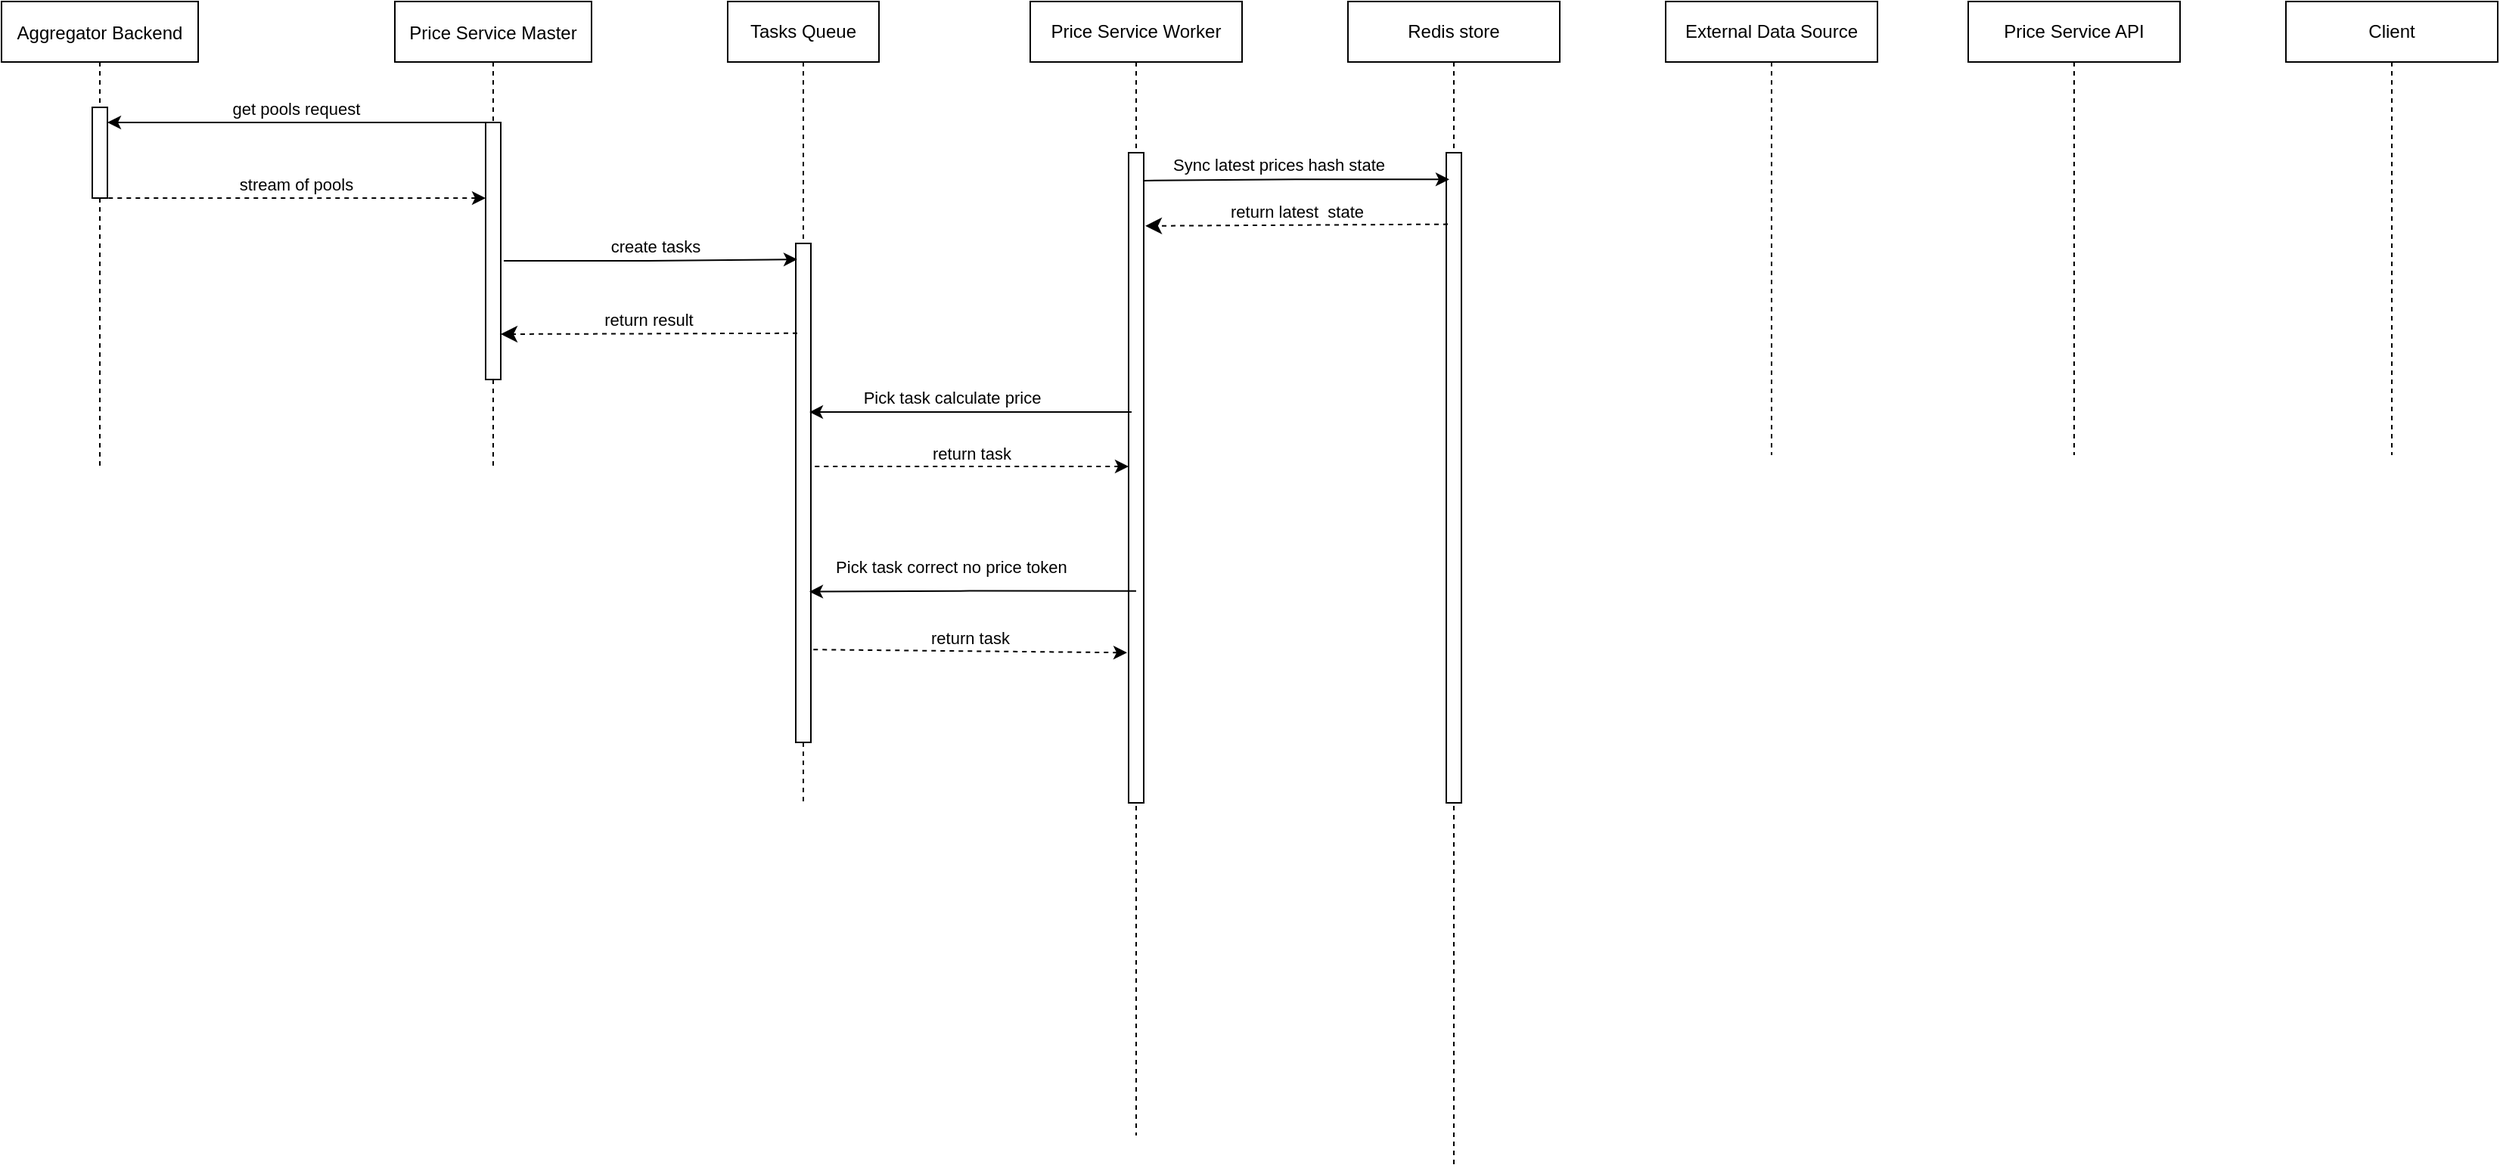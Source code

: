 <mxfile version="18.0.2" type="github">
  <diagram id="kgpKYQtTHZ0yAKxKKP6v" name="Page-1">
    <mxGraphModel dx="1298" dy="728" grid="1" gridSize="10" guides="1" tooltips="1" connect="1" arrows="1" fold="1" page="1" pageScale="1" pageWidth="850" pageHeight="1100" math="0" shadow="0">
      <root>
        <mxCell id="0" />
        <mxCell id="1" parent="0" />
        <mxCell id="3nuBFxr9cyL0pnOWT2aG-1" value="Aggregator Backend" style="shape=umlLifeline;perimeter=lifelinePerimeter;container=1;collapsible=0;recursiveResize=0;rounded=0;shadow=0;strokeWidth=1;" parent="1" vertex="1">
          <mxGeometry x="120" y="70" width="130" height="310" as="geometry" />
        </mxCell>
        <mxCell id="3nuBFxr9cyL0pnOWT2aG-2" value="" style="points=[];perimeter=orthogonalPerimeter;rounded=0;shadow=0;strokeWidth=1;" parent="3nuBFxr9cyL0pnOWT2aG-1" vertex="1">
          <mxGeometry x="60" y="70" width="10" height="60" as="geometry" />
        </mxCell>
        <mxCell id="3nuBFxr9cyL0pnOWT2aG-5" value="Price Service Master" style="shape=umlLifeline;perimeter=lifelinePerimeter;container=1;collapsible=0;recursiveResize=0;rounded=0;shadow=0;strokeWidth=1;" parent="1" vertex="1">
          <mxGeometry x="380" y="70" width="130" height="310" as="geometry" />
        </mxCell>
        <mxCell id="3nuBFxr9cyL0pnOWT2aG-6" value="" style="points=[];perimeter=orthogonalPerimeter;rounded=0;shadow=0;strokeWidth=1;" parent="3nuBFxr9cyL0pnOWT2aG-5" vertex="1">
          <mxGeometry x="60" y="80" width="10" height="170" as="geometry" />
        </mxCell>
        <mxCell id="3nuBFxr9cyL0pnOWT2aG-7" value="stream of pools" style="verticalAlign=bottom;endArrow=none;dashed=1;endSize=8;shadow=0;strokeWidth=1;startArrow=classic;startFill=1;endFill=0;" parent="1" source="3nuBFxr9cyL0pnOWT2aG-6" target="3nuBFxr9cyL0pnOWT2aG-2" edge="1">
          <mxGeometry relative="1" as="geometry">
            <mxPoint x="275" y="236" as="targetPoint" />
          </mxGeometry>
        </mxCell>
        <mxCell id="3nuBFxr9cyL0pnOWT2aG-8" value="get pools request" style="verticalAlign=bottom;endArrow=none;entryX=0;entryY=0;shadow=0;strokeWidth=1;startArrow=classic;startFill=1;endFill=0;" parent="1" source="3nuBFxr9cyL0pnOWT2aG-2" target="3nuBFxr9cyL0pnOWT2aG-6" edge="1">
          <mxGeometry relative="1" as="geometry">
            <mxPoint x="275" y="160" as="sourcePoint" />
          </mxGeometry>
        </mxCell>
        <mxCell id="HgYlxXDiWCx18JsQOjGB-1" value="Tasks Queue" style="shape=umlLifeline;perimeter=lifelinePerimeter;whiteSpace=wrap;html=1;container=1;collapsible=0;recursiveResize=0;outlineConnect=0;" vertex="1" parent="1">
          <mxGeometry x="600" y="70" width="100" height="530" as="geometry" />
        </mxCell>
        <mxCell id="HgYlxXDiWCx18JsQOjGB-7" value="" style="html=1;points=[];perimeter=orthogonalPerimeter;" vertex="1" parent="HgYlxXDiWCx18JsQOjGB-1">
          <mxGeometry x="45" y="160" width="10" height="330" as="geometry" />
        </mxCell>
        <mxCell id="HgYlxXDiWCx18JsQOjGB-2" value="Price Service Worker" style="shape=umlLifeline;perimeter=lifelinePerimeter;whiteSpace=wrap;html=1;container=1;collapsible=0;recursiveResize=0;outlineConnect=0;" vertex="1" parent="1">
          <mxGeometry x="800" y="70" width="140" height="750" as="geometry" />
        </mxCell>
        <mxCell id="HgYlxXDiWCx18JsQOjGB-14" value="" style="html=1;points=[];perimeter=orthogonalPerimeter;" vertex="1" parent="HgYlxXDiWCx18JsQOjGB-2">
          <mxGeometry x="65" y="100" width="10" height="430" as="geometry" />
        </mxCell>
        <mxCell id="HgYlxXDiWCx18JsQOjGB-3" value="Price Service API" style="shape=umlLifeline;perimeter=lifelinePerimeter;whiteSpace=wrap;html=1;container=1;collapsible=0;recursiveResize=0;outlineConnect=0;" vertex="1" parent="1">
          <mxGeometry x="1420" y="70" width="140" height="300" as="geometry" />
        </mxCell>
        <mxCell id="HgYlxXDiWCx18JsQOjGB-4" value="External Data Source" style="shape=umlLifeline;perimeter=lifelinePerimeter;whiteSpace=wrap;html=1;container=1;collapsible=0;recursiveResize=0;outlineConnect=0;" vertex="1" parent="1">
          <mxGeometry x="1220" y="70" width="140" height="300" as="geometry" />
        </mxCell>
        <mxCell id="HgYlxXDiWCx18JsQOjGB-5" value="Client" style="shape=umlLifeline;perimeter=lifelinePerimeter;whiteSpace=wrap;html=1;container=1;collapsible=0;recursiveResize=0;outlineConnect=0;" vertex="1" parent="1">
          <mxGeometry x="1630" y="70" width="140" height="300" as="geometry" />
        </mxCell>
        <mxCell id="HgYlxXDiWCx18JsQOjGB-10" style="edgeStyle=orthogonalEdgeStyle;rounded=0;orthogonalLoop=1;jettySize=auto;html=1;entryX=0.1;entryY=0.032;entryDx=0;entryDy=0;entryPerimeter=0;startArrow=none;startFill=0;endArrow=classic;endFill=1;exitX=1.2;exitY=0.538;exitDx=0;exitDy=0;exitPerimeter=0;" edge="1" parent="1" source="3nuBFxr9cyL0pnOWT2aG-6" target="HgYlxXDiWCx18JsQOjGB-7">
          <mxGeometry relative="1" as="geometry" />
        </mxCell>
        <mxCell id="HgYlxXDiWCx18JsQOjGB-11" value="create tasks" style="edgeLabel;html=1;align=center;verticalAlign=middle;resizable=0;points=[];" vertex="1" connectable="0" parent="HgYlxXDiWCx18JsQOjGB-10">
          <mxGeometry x="0.115" y="3" relative="1" as="geometry">
            <mxPoint x="-8" y="-6" as="offset" />
          </mxGeometry>
        </mxCell>
        <mxCell id="HgYlxXDiWCx18JsQOjGB-13" value="return result" style="verticalAlign=bottom;endArrow=classic;dashed=1;endSize=8;shadow=0;strokeWidth=1;startArrow=none;startFill=0;endFill=1;exitX=0.1;exitY=0.18;exitDx=0;exitDy=0;exitPerimeter=0;" edge="1" parent="1" source="HgYlxXDiWCx18JsQOjGB-7">
          <mxGeometry relative="1" as="geometry">
            <mxPoint x="450" y="290" as="targetPoint" />
            <mxPoint x="675" y="290" as="sourcePoint" />
          </mxGeometry>
        </mxCell>
        <mxCell id="HgYlxXDiWCx18JsQOjGB-15" value="Pick task calculate price" style="edgeStyle=orthogonalEdgeStyle;rounded=0;orthogonalLoop=1;jettySize=auto;html=1;startArrow=none;startFill=0;endArrow=classic;endFill=1;exitX=0.2;exitY=0.157;exitDx=0;exitDy=0;exitPerimeter=0;entryX=0.9;entryY=0.042;entryDx=0;entryDy=0;entryPerimeter=0;" edge="1" parent="1">
          <mxGeometry x="0.121" y="-10" relative="1" as="geometry">
            <mxPoint x="867" y="341.51" as="sourcePoint" />
            <mxPoint x="654" y="341.56" as="targetPoint" />
            <Array as="points">
              <mxPoint x="730" y="342" />
              <mxPoint x="730" y="342" />
            </Array>
            <mxPoint as="offset" />
          </mxGeometry>
        </mxCell>
        <mxCell id="HgYlxXDiWCx18JsQOjGB-16" value="return task" style="html=1;verticalAlign=bottom;endArrow=none;dashed=1;endSize=8;rounded=0;endFill=0;startArrow=classic;startFill=1;entryX=1.1;entryY=0.669;entryDx=0;entryDy=0;entryPerimeter=0;" edge="1" parent="1">
          <mxGeometry relative="1" as="geometry">
            <mxPoint x="865" y="377.52" as="sourcePoint" />
            <mxPoint x="656" y="377.52" as="targetPoint" />
          </mxGeometry>
        </mxCell>
        <mxCell id="HgYlxXDiWCx18JsQOjGB-17" value="Redis store" style="shape=umlLifeline;perimeter=lifelinePerimeter;whiteSpace=wrap;html=1;container=1;collapsible=0;recursiveResize=0;outlineConnect=0;" vertex="1" parent="1">
          <mxGeometry x="1010" y="70" width="140" height="770" as="geometry" />
        </mxCell>
        <mxCell id="HgYlxXDiWCx18JsQOjGB-20" value="" style="html=1;points=[];perimeter=orthogonalPerimeter;" vertex="1" parent="HgYlxXDiWCx18JsQOjGB-17">
          <mxGeometry x="65" y="100" width="10" height="430" as="geometry" />
        </mxCell>
        <mxCell id="HgYlxXDiWCx18JsQOjGB-18" value="Pick task correct no price token&amp;nbsp;" style="edgeStyle=orthogonalEdgeStyle;rounded=0;orthogonalLoop=1;jettySize=auto;html=1;startArrow=none;startFill=0;endArrow=classic;endFill=1;exitX=0.5;exitY=0.674;exitDx=0;exitDy=0;exitPerimeter=0;entryX=0.9;entryY=0.698;entryDx=0;entryDy=0;entryPerimeter=0;" edge="1" parent="1" source="HgYlxXDiWCx18JsQOjGB-14" target="HgYlxXDiWCx18JsQOjGB-7">
          <mxGeometry x="0.12" y="-16" relative="1" as="geometry">
            <mxPoint x="864" y="461.57" as="sourcePoint" />
            <mxPoint x="658" y="462.48" as="targetPoint" />
            <mxPoint as="offset" />
          </mxGeometry>
        </mxCell>
        <mxCell id="HgYlxXDiWCx18JsQOjGB-19" value="Sync latest prices hash state" style="edgeStyle=orthogonalEdgeStyle;rounded=0;orthogonalLoop=1;jettySize=auto;html=1;startArrow=classic;startFill=1;endArrow=none;endFill=0;exitX=0.2;exitY=0.041;exitDx=0;exitDy=0;exitPerimeter=0;entryX=1;entryY=0.043;entryDx=0;entryDy=0;entryPerimeter=0;" edge="1" parent="1" source="HgYlxXDiWCx18JsQOjGB-20" target="HgYlxXDiWCx18JsQOjGB-14">
          <mxGeometry x="0.121" y="-10" relative="1" as="geometry">
            <mxPoint x="1083" y="179.94" as="sourcePoint" />
            <mxPoint x="870" y="179.99" as="targetPoint" />
            <mxPoint as="offset" />
          </mxGeometry>
        </mxCell>
        <mxCell id="HgYlxXDiWCx18JsQOjGB-21" value="return latest&amp;nbsp; state" style="html=1;verticalAlign=bottom;endArrow=classic;dashed=1;endSize=8;rounded=0;endFill=1;startArrow=none;startFill=0;entryX=1.1;entryY=0.094;entryDx=0;entryDy=0;entryPerimeter=0;exitX=0.1;exitY=0.11;exitDx=0;exitDy=0;exitPerimeter=0;" edge="1" parent="1" source="HgYlxXDiWCx18JsQOjGB-20">
          <mxGeometry relative="1" as="geometry">
            <mxPoint x="1076" y="218" as="sourcePoint" />
            <mxPoint x="876" y="218.42" as="targetPoint" />
          </mxGeometry>
        </mxCell>
        <mxCell id="HgYlxXDiWCx18JsQOjGB-22" value="return task" style="html=1;verticalAlign=bottom;endArrow=none;dashed=1;endSize=8;rounded=0;endFill=0;startArrow=classic;startFill=1;entryX=1.1;entryY=0.814;entryDx=0;entryDy=0;entryPerimeter=0;exitX=-0.1;exitY=0.769;exitDx=0;exitDy=0;exitPerimeter=0;" edge="1" parent="1" source="HgYlxXDiWCx18JsQOjGB-14" target="HgYlxXDiWCx18JsQOjGB-7">
          <mxGeometry relative="1" as="geometry">
            <mxPoint x="871" y="499.52" as="sourcePoint" />
            <mxPoint x="662" y="499.52" as="targetPoint" />
          </mxGeometry>
        </mxCell>
      </root>
    </mxGraphModel>
  </diagram>
</mxfile>
